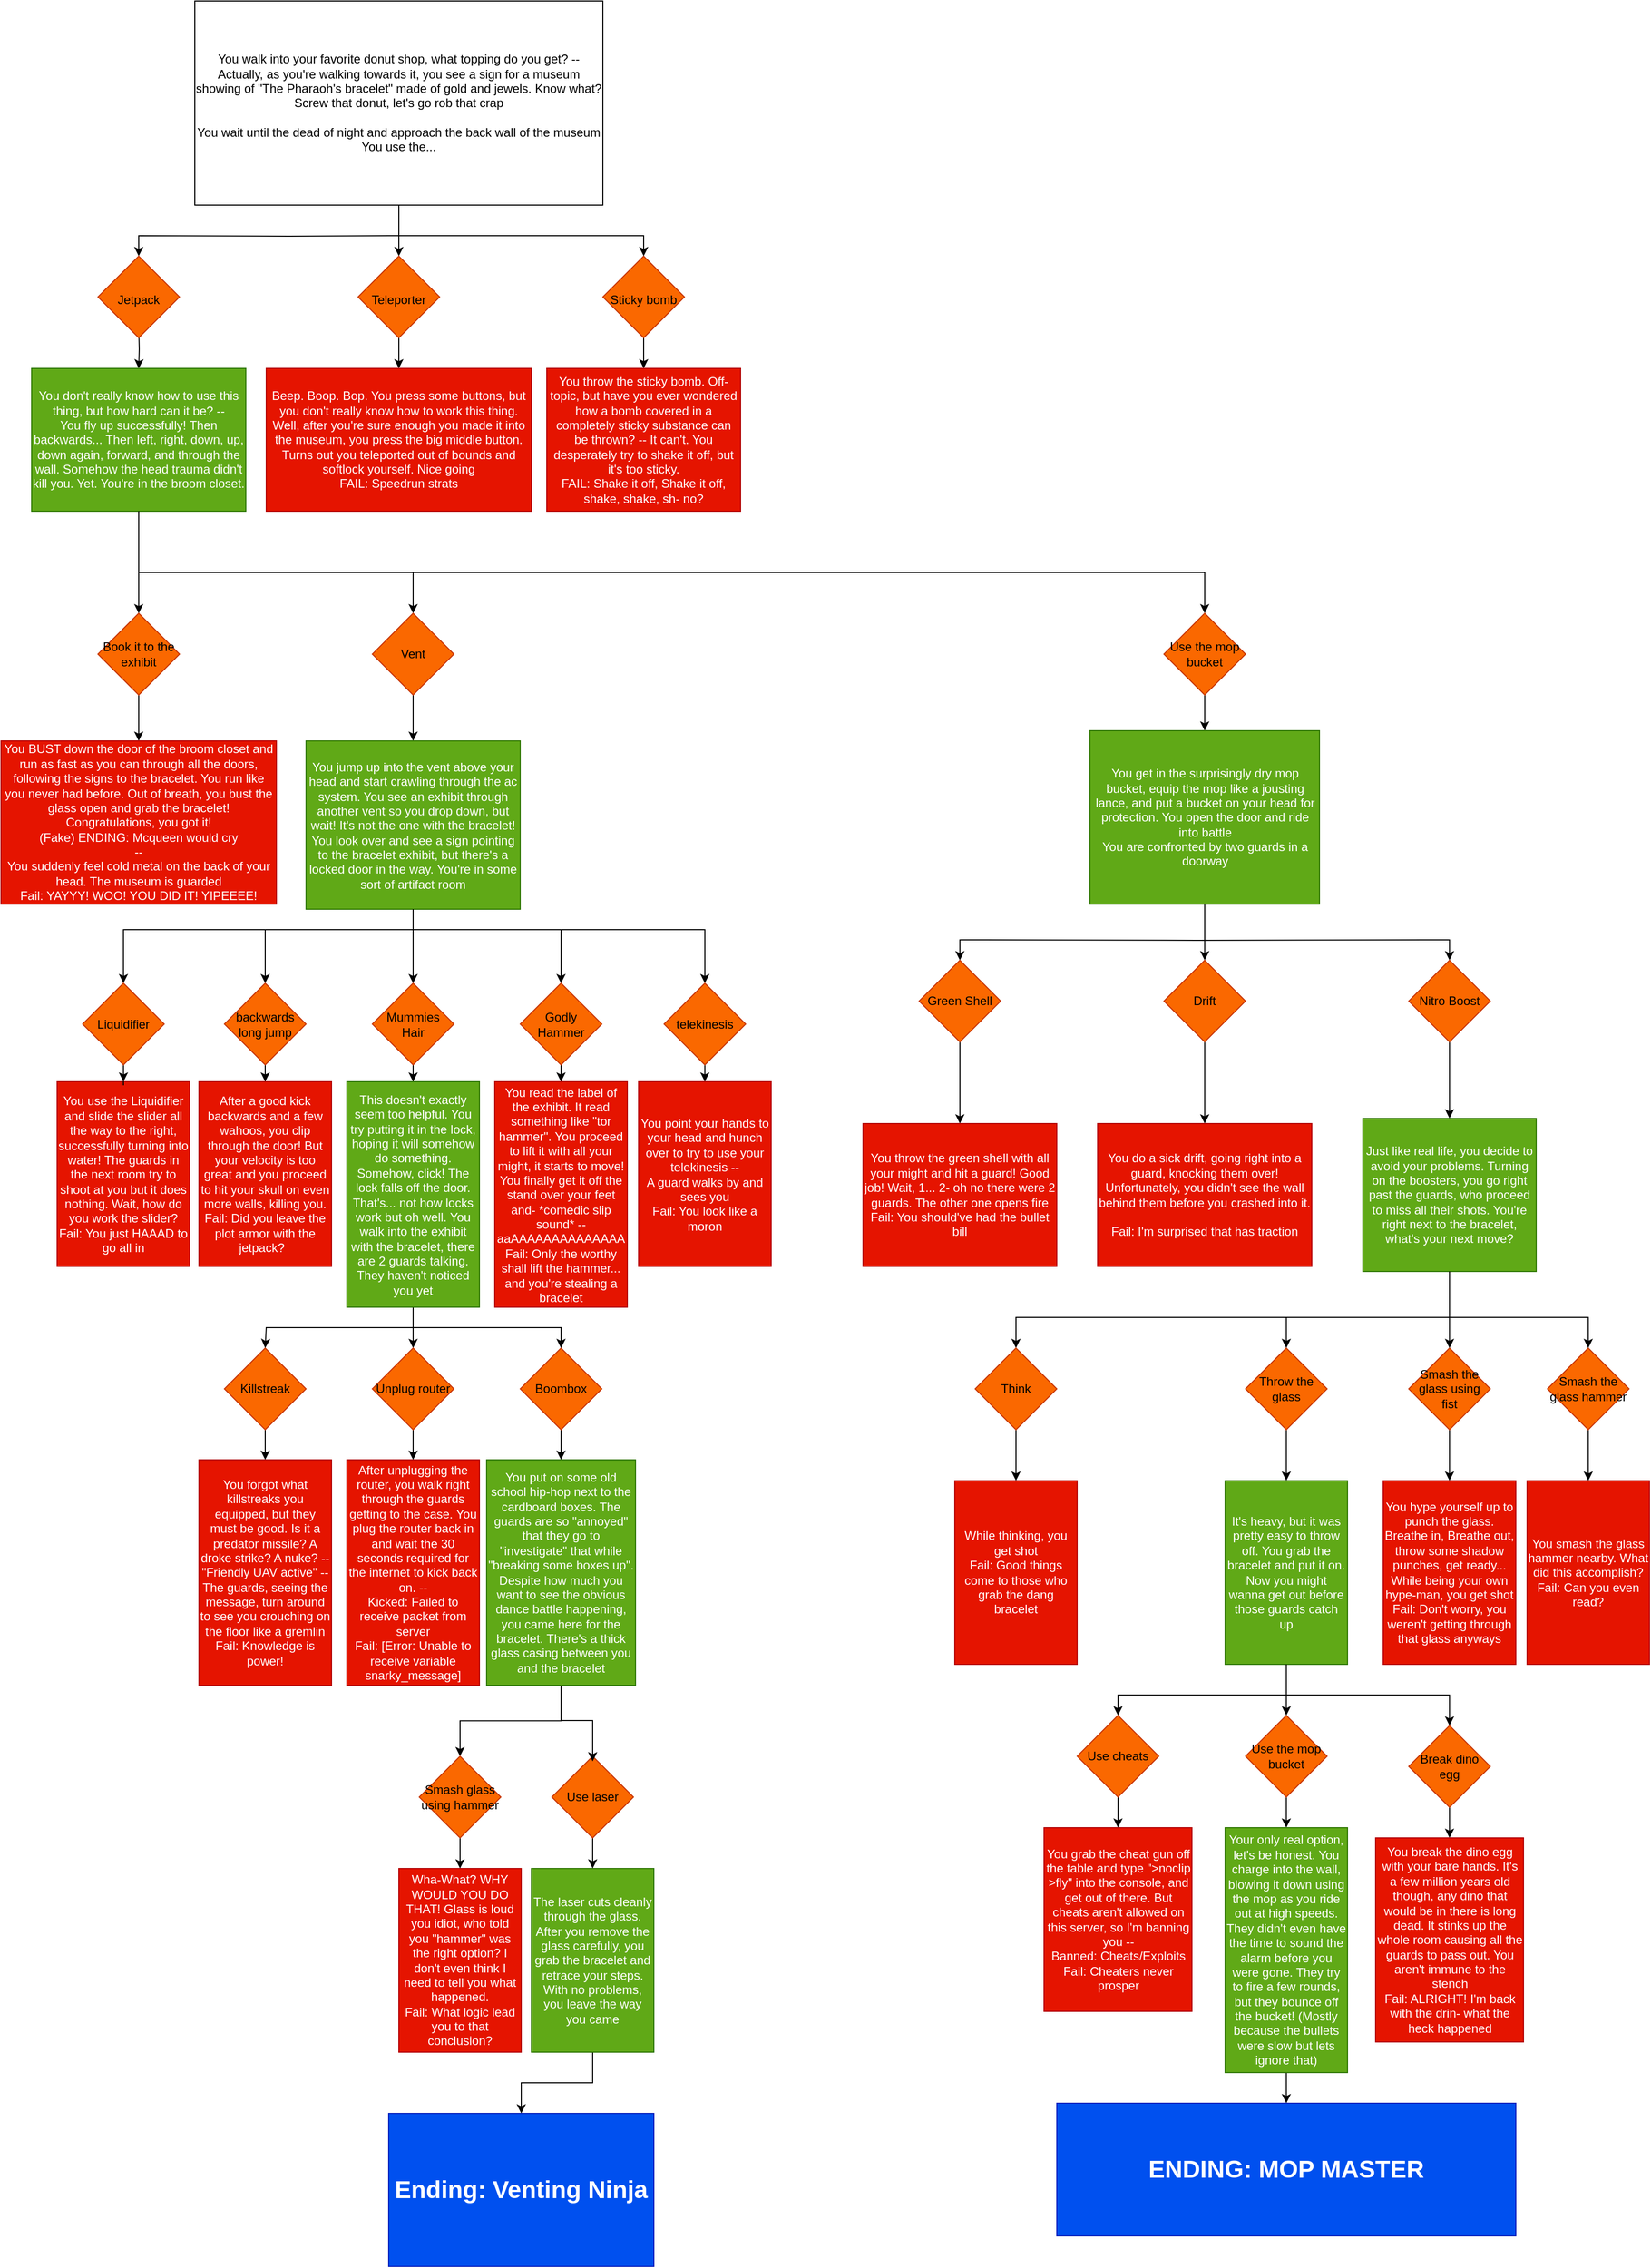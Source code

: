 <mxfile>
    <diagram id="C5RBs43oDa-KdzZeNtuy" name="Page-1">
        <mxGraphModel dx="3245" dy="2063" grid="1" gridSize="10" guides="1" tooltips="1" connect="1" arrows="1" fold="1" page="1" pageScale="1" pageWidth="1600" pageHeight="1200" math="0" shadow="0">
            <root>
                <mxCell id="WIyWlLk6GJQsqaUBKTNV-0"/>
                <mxCell id="WIyWlLk6GJQsqaUBKTNV-1" parent="WIyWlLk6GJQsqaUBKTNV-0"/>
                <mxCell id="0" value="" style="edgeStyle=orthogonalEdgeStyle;rounded=0;orthogonalLoop=1;jettySize=auto;html=1;" edge="1" parent="WIyWlLk6GJQsqaUBKTNV-1" source="1" target="73">
                    <mxGeometry relative="1" as="geometry"/>
                </mxCell>
                <mxCell id="1" value="Throw the glass" style="rhombus;whiteSpace=wrap;html=1;fillColor=#fa6800;strokeColor=#C73500;fontColor=#000000;" vertex="1" parent="WIyWlLk6GJQsqaUBKTNV-1">
                    <mxGeometry x="1230" y="1400" width="80" height="80" as="geometry"/>
                </mxCell>
                <mxCell id="2" value="" style="edgeStyle=orthogonalEdgeStyle;rounded=0;orthogonalLoop=1;jettySize=auto;html=1;" edge="1" parent="WIyWlLk6GJQsqaUBKTNV-1" source="3" target="64">
                    <mxGeometry relative="1" as="geometry"/>
                </mxCell>
                <mxCell id="3" value="Smash the glass using fist" style="rhombus;whiteSpace=wrap;html=1;fillColor=#fa6800;strokeColor=#C73500;fontColor=#000000;" vertex="1" parent="WIyWlLk6GJQsqaUBKTNV-1">
                    <mxGeometry x="1390" y="1400" width="80" height="80" as="geometry"/>
                </mxCell>
                <mxCell id="4" value="" style="edgeStyle=orthogonalEdgeStyle;rounded=0;orthogonalLoop=1;jettySize=auto;html=1;" edge="1" parent="WIyWlLk6GJQsqaUBKTNV-1" target="19">
                    <mxGeometry relative="1" as="geometry">
                        <mxPoint x="400" y="310" as="sourcePoint"/>
                    </mxGeometry>
                </mxCell>
                <mxCell id="5" value="" style="endArrow=classic;html=1;rounded=0;entryX=0.5;entryY=0;entryDx=0;entryDy=0;" edge="1" parent="WIyWlLk6GJQsqaUBKTNV-1" target="46">
                    <mxGeometry width="50" height="50" relative="1" as="geometry">
                        <mxPoint x="550" y="990" as="sourcePoint"/>
                        <mxPoint x="690" y="960" as="targetPoint"/>
                        <Array as="points">
                            <mxPoint x="700" y="990"/>
                        </Array>
                    </mxGeometry>
                </mxCell>
                <mxCell id="6" style="edgeStyle=orthogonalEdgeStyle;rounded=0;orthogonalLoop=1;jettySize=auto;html=1;" edge="1" parent="WIyWlLk6GJQsqaUBKTNV-1" source="8" target="18">
                    <mxGeometry relative="1" as="geometry">
                        <mxPoint x="474" y="340" as="targetPoint"/>
                    </mxGeometry>
                </mxCell>
                <mxCell id="7" value="You use the Liquidifier and slide the slider all the way to the right, successfully turning into water! The guards in the next room try to shoot at you but it does nothing. Wait, how do you work the slider? Fail: You just HAAAD to go all in" style="rounded=0;whiteSpace=wrap;html=1;fillColor=#e51400;strokeColor=#B20000;fontColor=#ffffff;" vertex="1" parent="WIyWlLk6GJQsqaUBKTNV-1">
                    <mxGeometry x="65" y="1139" width="130" height="181" as="geometry"/>
                </mxCell>
                <mxCell id="8" value="You walk into your favorite donut shop, what topping do you get? -- Actually, as you're walking towards it, you see a sign for a museum showing of &quot;The Pharaoh's bracelet&quot; made of gold and jewels. Know what? Screw that donut, let's go rob that crap&lt;br&gt;&lt;div&gt;&lt;br&gt;&lt;/div&gt;&lt;div&gt;You wait until the dead of night and approach the back wall of the museum&lt;br&gt;&lt;/div&gt;&lt;div&gt;You use the...&lt;/div&gt;" style="rounded=0;whiteSpace=wrap;html=1;" vertex="1" parent="WIyWlLk6GJQsqaUBKTNV-1">
                    <mxGeometry x="200" y="80" width="400" height="200" as="geometry"/>
                </mxCell>
                <mxCell id="9" value="" style="edgeStyle=orthogonalEdgeStyle;rounded=0;orthogonalLoop=1;jettySize=auto;html=1;" edge="1" parent="WIyWlLk6GJQsqaUBKTNV-1" target="14">
                    <mxGeometry relative="1" as="geometry">
                        <mxPoint x="145.0" y="400" as="sourcePoint"/>
                    </mxGeometry>
                </mxCell>
                <mxCell id="10" style="edgeStyle=orthogonalEdgeStyle;rounded=0;orthogonalLoop=1;jettySize=auto;html=1;entryX=0.5;entryY=0;entryDx=0;entryDy=0;exitX=0.5;exitY=1;exitDx=0;exitDy=0;" edge="1" parent="WIyWlLk6GJQsqaUBKTNV-1" source="18" target="12">
                    <mxGeometry relative="1" as="geometry">
                        <mxPoint x="474.034" y="400" as="sourcePoint"/>
                    </mxGeometry>
                </mxCell>
                <mxCell id="11" value="" style="edgeStyle=orthogonalEdgeStyle;rounded=0;hachureGap=4;orthogonalLoop=1;jettySize=auto;html=1;fontFamily=Architects Daughter;fontSource=https://fonts.googleapis.com/css?family=Architects+Daughter;fontSize=16;" edge="1" parent="WIyWlLk6GJQsqaUBKTNV-1" source="16" target="15">
                    <mxGeometry relative="1" as="geometry">
                        <mxPoint x="620" y="380" as="sourcePoint"/>
                    </mxGeometry>
                </mxCell>
                <mxCell id="12" value="Beep. Boop. Bop. You press some buttons, but you don't really know how to work this thing. Well, after you're sure enough you made it into the museum, you press the big middle button. Turns out you teleported out of bounds and softlock yourself. Nice going&lt;br&gt;FAIL: Speedrun strats" style="rounded=0;whiteSpace=wrap;html=1;fillColor=#e51400;strokeColor=#B20000;fontColor=#ffffff;" vertex="1" parent="WIyWlLk6GJQsqaUBKTNV-1">
                    <mxGeometry x="270" y="440" width="260" height="140" as="geometry"/>
                </mxCell>
                <mxCell id="13" value="" style="edgeStyle=orthogonalEdgeStyle;rounded=0;orthogonalLoop=1;jettySize=auto;html=1;" edge="1" parent="WIyWlLk6GJQsqaUBKTNV-1" source="14" target="21">
                    <mxGeometry relative="1" as="geometry">
                        <Array as="points">
                            <mxPoint x="145" y="640"/>
                            <mxPoint x="414" y="640"/>
                        </Array>
                    </mxGeometry>
                </mxCell>
                <mxCell id="14" value="You don't really know how to use this thing, but how hard can it be? --&lt;br&gt;You fly up successfully! Then backwards... Then left, right, down, up, down again, forward, and through the wall. Somehow the head trauma didn't kill you. Yet. You're in the broom closet." style="rounded=0;whiteSpace=wrap;html=1;fillColor=#60a917;strokeColor=#2D7600;fontColor=#ffffff;" vertex="1" parent="WIyWlLk6GJQsqaUBKTNV-1">
                    <mxGeometry x="40" y="440" width="210" height="140" as="geometry"/>
                </mxCell>
                <mxCell id="15" value="&lt;div&gt;You throw the sticky bomb. Off-topic, but have you ever wondered how a bomb covered in a completely sticky substance can be thrown? -- It can't. You desperately try to shake it off, but it's too sticky.&lt;/div&gt;FAIL: Shake it off, Shake it off, shake, shake, sh- no?" style="rounded=0;whiteSpace=wrap;html=1;fillColor=#e51400;strokeColor=#B20000;fontColor=#ffffff;" vertex="1" parent="WIyWlLk6GJQsqaUBKTNV-1">
                    <mxGeometry x="545" y="440" width="190" height="140" as="geometry"/>
                </mxCell>
                <mxCell id="16" value="&lt;span style=&quot;font-family: Helvetica; font-size: 12px; font-style: normal; font-variant-ligatures: normal; font-variant-caps: normal; font-weight: 400; letter-spacing: normal; text-align: center; text-indent: 0px; text-transform: none; word-spacing: 0px; -webkit-text-stroke-width: 0px; text-decoration-thickness: initial; text-decoration-style: initial; text-decoration-color: initial; float: none; display: inline !important;&quot;&gt;Sticky bomb&lt;/span&gt;" style="rhombus;whiteSpace=wrap;html=1;hachureGap=4;fontFamily=Architects Daughter;fontSource=https://fonts.googleapis.com/css?family=Architects+Daughter;fontSize=20;labelBackgroundColor=none;fillColor=#fa6800;strokeColor=#C73500;fontColor=#000000;" vertex="1" parent="WIyWlLk6GJQsqaUBKTNV-1">
                    <mxGeometry x="600" y="330" width="80" height="80" as="geometry"/>
                </mxCell>
                <mxCell id="17" value="" style="endArrow=classic;html=1;rounded=0;entryX=0.5;entryY=0;entryDx=0;entryDy=0;" edge="1" parent="WIyWlLk6GJQsqaUBKTNV-1" target="16">
                    <mxGeometry width="50" height="50" relative="1" as="geometry">
                        <mxPoint x="400" y="310" as="sourcePoint"/>
                        <mxPoint x="640" y="305" as="targetPoint"/>
                        <Array as="points">
                            <mxPoint x="640" y="310"/>
                        </Array>
                    </mxGeometry>
                </mxCell>
                <mxCell id="18" value="&lt;span style=&quot;font-family: Helvetica; font-size: 12px; font-style: normal; font-variant-ligatures: normal; font-variant-caps: normal; font-weight: 400; letter-spacing: normal; text-align: center; text-indent: 0px; text-transform: none; word-spacing: 0px; -webkit-text-stroke-width: 0px; text-decoration-thickness: initial; text-decoration-style: initial; text-decoration-color: initial; float: none; display: inline !important;&quot;&gt;Teleporter&lt;/span&gt;" style="rhombus;whiteSpace=wrap;html=1;hachureGap=4;fontFamily=Architects Daughter;fontSource=https://fonts.googleapis.com/css?family=Architects+Daughter;fontSize=20;fillColor=#fa6800;strokeColor=#C73500;fontColor=#000000;" vertex="1" parent="WIyWlLk6GJQsqaUBKTNV-1">
                    <mxGeometry x="360" y="330" width="80" height="80" as="geometry"/>
                </mxCell>
                <mxCell id="19" value="&lt;span style=&quot;font-family: Helvetica; font-size: 12px; font-style: normal; font-variant-ligatures: normal; font-variant-caps: normal; font-weight: 400; letter-spacing: normal; text-align: center; text-indent: 0px; text-transform: none; word-spacing: 0px; -webkit-text-stroke-width: 0px; text-decoration-thickness: initial; text-decoration-style: initial; text-decoration-color: initial; float: none; display: inline !important;&quot;&gt;Jetpack&lt;/span&gt;" style="rhombus;whiteSpace=wrap;html=1;hachureGap=4;fontFamily=Architects Daughter;fontSource=https://fonts.googleapis.com/css?family=Architects+Daughter;fontSize=20;fillColor=#fa6800;strokeColor=#C73500;fontColor=#000000;" vertex="1" parent="WIyWlLk6GJQsqaUBKTNV-1">
                    <mxGeometry x="105" y="330" width="80" height="80" as="geometry"/>
                </mxCell>
                <mxCell id="20" value="" style="edgeStyle=orthogonalEdgeStyle;rounded=0;orthogonalLoop=1;jettySize=auto;html=1;" edge="1" parent="WIyWlLk6GJQsqaUBKTNV-1" source="21" target="33">
                    <mxGeometry relative="1" as="geometry"/>
                </mxCell>
                <mxCell id="21" value="Vent" style="rhombus;whiteSpace=wrap;html=1;rounded=0;fillColor=#fa6800;strokeColor=#C73500;fontColor=#000000;" vertex="1" parent="WIyWlLk6GJQsqaUBKTNV-1">
                    <mxGeometry x="374" y="680" width="80" height="80" as="geometry"/>
                </mxCell>
                <mxCell id="22" value="" style="edgeStyle=orthogonalEdgeStyle;rounded=0;orthogonalLoop=1;jettySize=auto;html=1;" edge="1" parent="WIyWlLk6GJQsqaUBKTNV-1" source="23" target="25">
                    <mxGeometry relative="1" as="geometry"/>
                </mxCell>
                <mxCell id="23" value="Book it to the exhibit" style="rhombus;whiteSpace=wrap;html=1;rounded=0;fillColor=#fa6800;strokeColor=#C73500;fontColor=#000000;" vertex="1" parent="WIyWlLk6GJQsqaUBKTNV-1">
                    <mxGeometry x="105" y="680" width="80" height="80" as="geometry"/>
                </mxCell>
                <mxCell id="24" value="" style="endArrow=classic;html=1;rounded=0;entryX=0.5;entryY=0;entryDx=0;entryDy=0;" edge="1" parent="WIyWlLk6GJQsqaUBKTNV-1" source="14" target="23">
                    <mxGeometry width="50" height="50" relative="1" as="geometry">
                        <mxPoint x="150" y="700" as="sourcePoint"/>
                        <mxPoint x="200" y="650" as="targetPoint"/>
                    </mxGeometry>
                </mxCell>
                <mxCell id="25" value="You BUST down the door of the broom closet and run as fast as you can through all the doors, following the signs to the bracelet. You run like you never had before. Out of breath, you bust the glass open and grab the bracelet! Congratulations, you got it!&lt;br&gt;(Fake) ENDING: Mcqueen would cry&lt;br&gt;--&lt;br&gt;You suddenly feel cold metal on the back of your head. The museum is guarded&lt;br&gt;Fail: YAYYY! WOO! YOU DID IT! YIPEEEE!" style="rounded=0;whiteSpace=wrap;html=1;fillColor=#e51400;strokeColor=#B20000;fontColor=#ffffff;" vertex="1" parent="WIyWlLk6GJQsqaUBKTNV-1">
                    <mxGeometry x="10" y="805" width="270" height="160" as="geometry"/>
                </mxCell>
                <mxCell id="26" value="" style="edgeStyle=orthogonalEdgeStyle;rounded=0;orthogonalLoop=1;jettySize=auto;html=1;entryX=0.5;entryY=0;entryDx=0;entryDy=0;" edge="1" parent="WIyWlLk6GJQsqaUBKTNV-1" target="28">
                    <mxGeometry relative="1" as="geometry">
                        <mxPoint x="145" y="580" as="sourcePoint"/>
                        <mxPoint x="690" y="680" as="targetPoint"/>
                        <Array as="points">
                            <mxPoint x="145" y="640"/>
                            <mxPoint x="1190" y="640"/>
                        </Array>
                    </mxGeometry>
                </mxCell>
                <mxCell id="27" value="" style="edgeStyle=orthogonalEdgeStyle;rounded=0;orthogonalLoop=1;jettySize=auto;html=1;" edge="1" parent="WIyWlLk6GJQsqaUBKTNV-1" source="28" target="32">
                    <mxGeometry relative="1" as="geometry"/>
                </mxCell>
                <mxCell id="28" value="Use the mop bucket" style="rhombus;whiteSpace=wrap;html=1;rounded=0;fillColor=#fa6800;strokeColor=#C73500;fontColor=#000000;" vertex="1" parent="WIyWlLk6GJQsqaUBKTNV-1">
                    <mxGeometry x="1150" y="680" width="80" height="80" as="geometry"/>
                </mxCell>
                <mxCell id="29" value="" style="edgeStyle=orthogonalEdgeStyle;rounded=0;orthogonalLoop=1;jettySize=auto;html=1;" edge="1" parent="WIyWlLk6GJQsqaUBKTNV-1" target="39">
                    <mxGeometry relative="1" as="geometry">
                        <mxPoint x="973" y="1000" as="sourcePoint"/>
                    </mxGeometry>
                </mxCell>
                <mxCell id="30" value="" style="edgeStyle=orthogonalEdgeStyle;rounded=0;orthogonalLoop=1;jettySize=auto;html=1;" edge="1" parent="WIyWlLk6GJQsqaUBKTNV-1" target="37">
                    <mxGeometry relative="1" as="geometry">
                        <mxPoint x="973" y="1000" as="sourcePoint"/>
                        <Array as="points">
                            <mxPoint x="950" y="1000"/>
                        </Array>
                    </mxGeometry>
                </mxCell>
                <mxCell id="31" value="" style="edgeStyle=orthogonalEdgeStyle;rounded=0;orthogonalLoop=1;jettySize=auto;html=1;" edge="1" parent="WIyWlLk6GJQsqaUBKTNV-1" source="32" target="35">
                    <mxGeometry relative="1" as="geometry"/>
                </mxCell>
                <mxCell id="32" value="You get in the surprisingly dry mop bucket, equip the mop like a jousting lance, and put a bucket on your head for protection. You open the door and ride into battle&lt;br&gt;You are confronted by two guards in a doorway" style="whiteSpace=wrap;html=1;rounded=0;fillColor=#60a917;strokeColor=#2D7600;fontColor=#ffffff;" vertex="1" parent="WIyWlLk6GJQsqaUBKTNV-1">
                    <mxGeometry x="1077.5" y="795" width="225" height="170" as="geometry"/>
                </mxCell>
                <mxCell id="33" value="You jump up into the vent above your head and start crawling through the ac system. You see an exhibit through another vent so you drop down, but wait! It's not the one with the bracelet! You look over and see a sign pointing to the bracelet exhibit, but there's a locked door in the way. You're in some sort of artifact room" style="rounded=0;whiteSpace=wrap;html=1;fillColor=#60a917;strokeColor=#2D7600;fontColor=#ffffff;" vertex="1" parent="WIyWlLk6GJQsqaUBKTNV-1">
                    <mxGeometry x="309" y="805" width="210" height="165" as="geometry"/>
                </mxCell>
                <mxCell id="34" value="" style="edgeStyle=orthogonalEdgeStyle;rounded=0;orthogonalLoop=1;jettySize=auto;html=1;" edge="1" parent="WIyWlLk6GJQsqaUBKTNV-1" source="35" target="47">
                    <mxGeometry relative="1" as="geometry"/>
                </mxCell>
                <mxCell id="35" value="Drift" style="rhombus;whiteSpace=wrap;html=1;fillColor=#fa6800;strokeColor=#C73500;fontColor=#000000;" vertex="1" parent="WIyWlLk6GJQsqaUBKTNV-1">
                    <mxGeometry x="1150" y="1020" width="80" height="80" as="geometry"/>
                </mxCell>
                <mxCell id="36" value="" style="edgeStyle=orthogonalEdgeStyle;rounded=0;orthogonalLoop=1;jettySize=auto;html=1;" edge="1" parent="WIyWlLk6GJQsqaUBKTNV-1" source="37" target="48">
                    <mxGeometry relative="1" as="geometry"/>
                </mxCell>
                <mxCell id="37" value="Green Shell" style="rhombus;whiteSpace=wrap;html=1;fillColor=#fa6800;strokeColor=#C73500;fontColor=#000000;" vertex="1" parent="WIyWlLk6GJQsqaUBKTNV-1">
                    <mxGeometry x="910" y="1020" width="80" height="80" as="geometry"/>
                </mxCell>
                <mxCell id="38" value="" style="edgeStyle=orthogonalEdgeStyle;rounded=0;orthogonalLoop=1;jettySize=auto;html=1;" edge="1" parent="WIyWlLk6GJQsqaUBKTNV-1" source="39" target="52">
                    <mxGeometry relative="1" as="geometry"/>
                </mxCell>
                <mxCell id="39" value="Nitro Boost" style="rhombus;whiteSpace=wrap;html=1;fillColor=#fa6800;strokeColor=#C73500;fontColor=#000000;" vertex="1" parent="WIyWlLk6GJQsqaUBKTNV-1">
                    <mxGeometry x="1390" y="1020" width="80" height="80" as="geometry"/>
                </mxCell>
                <mxCell id="40" value="" style="edgeStyle=orthogonalEdgeStyle;rounded=0;orthogonalLoop=1;jettySize=auto;html=1;exitX=0.5;exitY=1;exitDx=0;exitDy=0;" edge="1" parent="WIyWlLk6GJQsqaUBKTNV-1" source="33" target="44">
                    <mxGeometry relative="1" as="geometry">
                        <mxPoint x="414.5" y="997.5" as="sourcePoint"/>
                        <Array as="points">
                            <mxPoint x="414" y="990"/>
                            <mxPoint x="130" y="990"/>
                        </Array>
                    </mxGeometry>
                </mxCell>
                <mxCell id="41" value="" style="edgeStyle=orthogonalEdgeStyle;rounded=0;orthogonalLoop=1;jettySize=auto;html=1;" edge="1" parent="WIyWlLk6GJQsqaUBKTNV-1" source="42" target="66">
                    <mxGeometry relative="1" as="geometry"/>
                </mxCell>
                <mxCell id="42" value="backwards long jump" style="rhombus;whiteSpace=wrap;html=1;fillColor=#fa6800;strokeColor=#C73500;fontColor=#000000;" vertex="1" parent="WIyWlLk6GJQsqaUBKTNV-1">
                    <mxGeometry x="229" y="1042.5" width="80" height="80" as="geometry"/>
                </mxCell>
                <mxCell id="43" value="" style="edgeStyle=orthogonalEdgeStyle;rounded=0;orthogonalLoop=1;jettySize=auto;html=1;" edge="1" parent="WIyWlLk6GJQsqaUBKTNV-1" source="44" target="7">
                    <mxGeometry relative="1" as="geometry"/>
                </mxCell>
                <mxCell id="44" value="Liquidifier" style="rhombus;whiteSpace=wrap;html=1;fillColor=#fa6800;strokeColor=#C73500;fontColor=#000000;" vertex="1" parent="WIyWlLk6GJQsqaUBKTNV-1">
                    <mxGeometry x="90" y="1042.5" width="80" height="80" as="geometry"/>
                </mxCell>
                <mxCell id="45" value="" style="edgeStyle=orthogonalEdgeStyle;rounded=0;orthogonalLoop=1;jettySize=auto;html=1;" edge="1" parent="WIyWlLk6GJQsqaUBKTNV-1" source="46" target="67">
                    <mxGeometry relative="1" as="geometry"/>
                </mxCell>
                <mxCell id="46" value="telekinesis " style="rhombus;whiteSpace=wrap;html=1;fillColor=#fa6800;strokeColor=#C73500;fontColor=#000000;" vertex="1" parent="WIyWlLk6GJQsqaUBKTNV-1">
                    <mxGeometry x="660" y="1042.5" width="80" height="80" as="geometry"/>
                </mxCell>
                <mxCell id="47" value="&lt;div&gt;You do a sick drift, going right into a guard, knocking them over! Unfortunately, you didn't see the wall behind them before you crashed into it.&lt;/div&gt;&lt;div&gt;&lt;br&gt;&lt;/div&gt;Fail:&amp;nbsp;I'm surprised that has traction" style="whiteSpace=wrap;html=1;fillColor=#e51400;strokeColor=#B20000;fontColor=#ffffff;" vertex="1" parent="WIyWlLk6GJQsqaUBKTNV-1">
                    <mxGeometry x="1085" y="1180" width="210" height="140" as="geometry"/>
                </mxCell>
                <mxCell id="48" value="You throw the green shell with all your might and hit a guard! Good job! Wait, 1... 2- oh no there were 2 guards. The other one opens fire&lt;br&gt;&lt;div&gt;Fail: You should've had the bullet bill&lt;br&gt;&lt;/div&gt;" style="rounded=0;whiteSpace=wrap;html=1;fillColor=#e51400;strokeColor=#B20000;fontColor=#ffffff;" vertex="1" parent="WIyWlLk6GJQsqaUBKTNV-1">
                    <mxGeometry x="855" y="1180" width="190" height="140" as="geometry"/>
                </mxCell>
                <mxCell id="49" value="" style="edgeStyle=orthogonalEdgeStyle;rounded=0;orthogonalLoop=1;jettySize=auto;html=1;" edge="1" parent="WIyWlLk6GJQsqaUBKTNV-1" source="50" target="70">
                    <mxGeometry relative="1" as="geometry"/>
                </mxCell>
                <mxCell id="50" value="Godly Hammer" style="rhombus;whiteSpace=wrap;html=1;fillColor=#fa6800;strokeColor=#C73500;fontColor=#000000;" vertex="1" parent="WIyWlLk6GJQsqaUBKTNV-1">
                    <mxGeometry x="519" y="1042.5" width="80" height="80" as="geometry"/>
                </mxCell>
                <mxCell id="51" value="" style="edgeStyle=orthogonalEdgeStyle;rounded=0;orthogonalLoop=1;jettySize=auto;html=1;" edge="1" parent="WIyWlLk6GJQsqaUBKTNV-1" source="52" target="58">
                    <mxGeometry relative="1" as="geometry">
                        <Array as="points">
                            <mxPoint x="1430" y="1370"/>
                            <mxPoint x="1005" y="1370"/>
                        </Array>
                    </mxGeometry>
                </mxCell>
                <mxCell id="52" value="Just like real life, you decide to avoid your problems. Turning on the boosters, you go right past the guards, who proceed to miss all their shots. You're right next to the bracelet, what's your next move?" style="whiteSpace=wrap;html=1;fillColor=#60a917;strokeColor=#2D7600;fontColor=#ffffff;" vertex="1" parent="WIyWlLk6GJQsqaUBKTNV-1">
                    <mxGeometry x="1345" y="1175" width="170" height="150" as="geometry"/>
                </mxCell>
                <mxCell id="53" value="" style="edgeStyle=orthogonalEdgeStyle;rounded=0;orthogonalLoop=1;jettySize=auto;html=1;" edge="1" parent="WIyWlLk6GJQsqaUBKTNV-1" source="54" target="69">
                    <mxGeometry relative="1" as="geometry"/>
                </mxCell>
                <mxCell id="54" value="Mummies&lt;br&gt;Hair" style="rhombus;whiteSpace=wrap;html=1;fillColor=#fa6800;strokeColor=#C73500;fontColor=#000000;" vertex="1" parent="WIyWlLk6GJQsqaUBKTNV-1">
                    <mxGeometry x="374" y="1042.5" width="80" height="80" as="geometry"/>
                </mxCell>
                <mxCell id="55" value="" style="endArrow=classic;html=1;rounded=0;exitX=0.5;exitY=1;exitDx=0;exitDy=0;entryX=0.5;entryY=0;entryDx=0;entryDy=0;" edge="1" parent="WIyWlLk6GJQsqaUBKTNV-1" source="33" target="42">
                    <mxGeometry width="50" height="50" relative="1" as="geometry">
                        <mxPoint x="450" y="1040" as="sourcePoint"/>
                        <mxPoint x="500" y="990" as="targetPoint"/>
                        <Array as="points">
                            <mxPoint x="414" y="990"/>
                            <mxPoint x="269" y="990"/>
                        </Array>
                    </mxGeometry>
                </mxCell>
                <mxCell id="56" value="" style="endArrow=classic;html=1;rounded=0;exitX=0.5;exitY=1;exitDx=0;exitDy=0;entryX=0.5;entryY=0;entryDx=0;entryDy=0;" edge="1" parent="WIyWlLk6GJQsqaUBKTNV-1" target="50">
                    <mxGeometry width="50" height="50" relative="1" as="geometry">
                        <mxPoint x="414" y="970" as="sourcePoint"/>
                        <mxPoint x="559" y="1030" as="targetPoint"/>
                        <Array as="points">
                            <mxPoint x="414" y="990"/>
                            <mxPoint x="559" y="990"/>
                            <mxPoint x="559" y="1010"/>
                        </Array>
                    </mxGeometry>
                </mxCell>
                <mxCell id="57" value="" style="edgeStyle=orthogonalEdgeStyle;rounded=0;orthogonalLoop=1;jettySize=auto;html=1;" edge="1" parent="WIyWlLk6GJQsqaUBKTNV-1" source="58" target="71">
                    <mxGeometry relative="1" as="geometry"/>
                </mxCell>
                <mxCell id="58" value="Think" style="rhombus;whiteSpace=wrap;html=1;fillColor=#fa6800;strokeColor=#C73500;fontColor=#000000;" vertex="1" parent="WIyWlLk6GJQsqaUBKTNV-1">
                    <mxGeometry x="965" y="1400" width="80" height="80" as="geometry"/>
                </mxCell>
                <mxCell id="59" value="" style="endArrow=classic;html=1;rounded=0;entryX=0.5;entryY=0;entryDx=0;entryDy=0;" edge="1" parent="WIyWlLk6GJQsqaUBKTNV-1" target="54">
                    <mxGeometry width="50" height="50" relative="1" as="geometry">
                        <mxPoint x="414" y="990" as="sourcePoint"/>
                        <mxPoint x="380" y="1010" as="targetPoint"/>
                    </mxGeometry>
                </mxCell>
                <mxCell id="60" value="" style="endArrow=classic;html=1;rounded=0;entryX=0.5;entryY=0;entryDx=0;entryDy=0;" edge="1" parent="WIyWlLk6GJQsqaUBKTNV-1" target="3">
                    <mxGeometry width="50" height="50" relative="1" as="geometry">
                        <mxPoint x="1430" y="1325" as="sourcePoint"/>
                        <mxPoint x="1430" y="1390" as="targetPoint"/>
                    </mxGeometry>
                </mxCell>
                <mxCell id="61" value="" style="endArrow=classic;html=1;rounded=0;" edge="1" parent="WIyWlLk6GJQsqaUBKTNV-1" target="1">
                    <mxGeometry width="50" height="50" relative="1" as="geometry">
                        <mxPoint x="1270" y="1370" as="sourcePoint"/>
                        <mxPoint x="1161" y="1490" as="targetPoint"/>
                    </mxGeometry>
                </mxCell>
                <mxCell id="62" value="" style="edgeStyle=orthogonalEdgeStyle;rounded=0;orthogonalLoop=1;jettySize=auto;html=1;" edge="1" parent="WIyWlLk6GJQsqaUBKTNV-1" source="63" target="65">
                    <mxGeometry relative="1" as="geometry"/>
                </mxCell>
                <mxCell id="63" value="Smash the glass hammer" style="rhombus;whiteSpace=wrap;html=1;fillColor=#fa6800;strokeColor=#C73500;fontColor=#000000;" vertex="1" parent="WIyWlLk6GJQsqaUBKTNV-1">
                    <mxGeometry x="1526" y="1400" width="80" height="80" as="geometry"/>
                </mxCell>
                <mxCell id="64" value="&lt;div&gt;You hype yourself up to punch the glass. Breathe in, Breathe out, throw some shadow punches, get ready...&lt;br&gt;&lt;/div&gt;&lt;div&gt;While being your own hype-man, you get shot&lt;/div&gt;&lt;div&gt;Fail: Don't worry, you weren't getting through that glass anyways&lt;br&gt;&lt;/div&gt;" style="whiteSpace=wrap;html=1;fillColor=#e51400;strokeColor=#B20000;fontColor=#ffffff;" vertex="1" parent="WIyWlLk6GJQsqaUBKTNV-1">
                    <mxGeometry x="1365" y="1530" width="130" height="180" as="geometry"/>
                </mxCell>
                <mxCell id="65" value="&lt;div&gt;You smash the glass hammer nearby. What did this accomplish?&lt;/div&gt;&lt;div&gt;Fail: Can you even read?&lt;br&gt;&lt;/div&gt;" style="whiteSpace=wrap;html=1;fillColor=#e51400;strokeColor=#B20000;fontColor=#ffffff;" vertex="1" parent="WIyWlLk6GJQsqaUBKTNV-1">
                    <mxGeometry x="1506" y="1530" width="120" height="180" as="geometry"/>
                </mxCell>
                <mxCell id="66" value="After a good kick backwards and a few wahoos, you clip through the door! But your velocity is too great and you proceed to hit your skull on even more walls, killing you.&lt;br&gt;Fail: Did you leave the plot armor with the jetpack?&amp;nbsp;&amp;nbsp;" style="rounded=0;whiteSpace=wrap;html=1;fillColor=#e51400;strokeColor=#B20000;fontColor=#ffffff;" vertex="1" parent="WIyWlLk6GJQsqaUBKTNV-1">
                    <mxGeometry x="204" y="1139" width="130" height="181" as="geometry"/>
                </mxCell>
                <mxCell id="67" value="You point your hands to your head and hunch over to try to use your telekinesis --&lt;br&gt;A guard walks by and sees you&lt;br&gt;Fail: You look like a moron" style="rounded=0;whiteSpace=wrap;html=1;fillColor=#e51400;strokeColor=#B20000;fontColor=#ffffff;" vertex="1" parent="WIyWlLk6GJQsqaUBKTNV-1">
                    <mxGeometry x="635" y="1139" width="130" height="181" as="geometry"/>
                </mxCell>
                <mxCell id="68" value="" style="edgeStyle=orthogonalEdgeStyle;rounded=0;orthogonalLoop=1;jettySize=auto;html=1;" edge="1" parent="WIyWlLk6GJQsqaUBKTNV-1" source="69" target="89">
                    <mxGeometry relative="1" as="geometry"/>
                </mxCell>
                <mxCell id="69" value="This doesn't exactly seem too helpful. You try putting it in the lock, hoping it will somehow do something. Somehow, click! The lock falls off the door. That's... not how locks work but oh well. You walk into the exhibit with the bracelet, there are 2 guards talking. They haven't noticed you yet" style="rounded=0;whiteSpace=wrap;html=1;fillColor=#60a917;strokeColor=#2D7600;fontColor=#ffffff;" vertex="1" parent="WIyWlLk6GJQsqaUBKTNV-1">
                    <mxGeometry x="349" y="1139" width="130" height="221" as="geometry"/>
                </mxCell>
                <mxCell id="70" value="You read the label of the exhibit. It read something like &quot;tor hammer&quot;. You proceed to lift it with all your might, it starts to move! You finally get it off the stand over your feet and- *comedic slip sound* -- aaAAAAAAAAAAAAAA&lt;br&gt;Fail: Only the worthy shall lift the hammer... and you're stealing a bracelet" style="rounded=0;whiteSpace=wrap;html=1;fillColor=#e51400;strokeColor=#B20000;fontColor=#ffffff;" vertex="1" parent="WIyWlLk6GJQsqaUBKTNV-1">
                    <mxGeometry x="494" y="1139" width="130" height="221" as="geometry"/>
                </mxCell>
                <mxCell id="71" value="&lt;div&gt;While thinking, you get shot&lt;/div&gt;&lt;div&gt;Fail: Good things come to those who grab the dang bracelet&lt;br&gt;&lt;/div&gt;" style="whiteSpace=wrap;html=1;fillColor=#e51400;strokeColor=#B20000;fontColor=#ffffff;" vertex="1" parent="WIyWlLk6GJQsqaUBKTNV-1">
                    <mxGeometry x="945" y="1530" width="120" height="180" as="geometry"/>
                </mxCell>
                <mxCell id="72" value="" style="edgeStyle=orthogonalEdgeStyle;rounded=0;orthogonalLoop=1;jettySize=auto;html=1;exitX=0.5;exitY=1;exitDx=0;exitDy=0;" edge="1" parent="WIyWlLk6GJQsqaUBKTNV-1" source="73" target="75">
                    <mxGeometry relative="1" as="geometry">
                        <Array as="points">
                            <mxPoint x="1270" y="1710"/>
                            <mxPoint x="1270" y="1740"/>
                            <mxPoint x="1105" y="1740"/>
                        </Array>
                    </mxGeometry>
                </mxCell>
                <mxCell id="73" value="It's heavy, but it was pretty easy to throw off. You grab the bracelet and put it on. Now you might wanna get out before those guards catch up" style="whiteSpace=wrap;html=1;fillColor=#60a917;strokeColor=#2D7600;fontColor=#ffffff;" vertex="1" parent="WIyWlLk6GJQsqaUBKTNV-1">
                    <mxGeometry x="1210" y="1530" width="120" height="180" as="geometry"/>
                </mxCell>
                <mxCell id="74" value="" style="edgeStyle=orthogonalEdgeStyle;rounded=0;orthogonalLoop=1;jettySize=auto;html=1;" edge="1" parent="WIyWlLk6GJQsqaUBKTNV-1" source="75" target="82">
                    <mxGeometry relative="1" as="geometry"/>
                </mxCell>
                <mxCell id="75" value="Use cheats" style="rhombus;whiteSpace=wrap;html=1;fillColor=#fa6800;strokeColor=#C73500;fontColor=#000000;" vertex="1" parent="WIyWlLk6GJQsqaUBKTNV-1">
                    <mxGeometry x="1065" y="1760" width="80" height="80" as="geometry"/>
                </mxCell>
                <mxCell id="76" value="" style="edgeStyle=orthogonalEdgeStyle;rounded=0;orthogonalLoop=1;jettySize=auto;html=1;" edge="1" parent="WIyWlLk6GJQsqaUBKTNV-1" source="77" target="83">
                    <mxGeometry relative="1" as="geometry"/>
                </mxCell>
                <mxCell id="77" value="Break dino egg" style="rhombus;whiteSpace=wrap;html=1;fillColor=#fa6800;strokeColor=#C73500;fontColor=#000000;" vertex="1" parent="WIyWlLk6GJQsqaUBKTNV-1">
                    <mxGeometry x="1390" y="1770" width="80" height="80" as="geometry"/>
                </mxCell>
                <mxCell id="78" value="" style="edgeStyle=orthogonalEdgeStyle;rounded=0;orthogonalLoop=1;jettySize=auto;html=1;" edge="1" parent="WIyWlLk6GJQsqaUBKTNV-1" source="79" target="85">
                    <mxGeometry relative="1" as="geometry"/>
                </mxCell>
                <mxCell id="79" value="Use the mop bucket" style="rhombus;whiteSpace=wrap;html=1;fillColor=#fa6800;strokeColor=#C73500;fontColor=#000000;" vertex="1" parent="WIyWlLk6GJQsqaUBKTNV-1">
                    <mxGeometry x="1230" y="1760" width="80" height="80" as="geometry"/>
                </mxCell>
                <mxCell id="80" value="" style="endArrow=classic;html=1;rounded=0;" edge="1" parent="WIyWlLk6GJQsqaUBKTNV-1" target="77">
                    <mxGeometry width="50" height="50" relative="1" as="geometry">
                        <mxPoint x="1270" y="1740" as="sourcePoint"/>
                        <mxPoint x="1480" y="1670" as="targetPoint"/>
                        <Array as="points">
                            <mxPoint x="1430" y="1740"/>
                        </Array>
                    </mxGeometry>
                </mxCell>
                <mxCell id="81" value="" style="endArrow=classic;html=1;rounded=0;exitX=0.5;exitY=1;exitDx=0;exitDy=0;" edge="1" parent="WIyWlLk6GJQsqaUBKTNV-1" source="73" target="79">
                    <mxGeometry width="50" height="50" relative="1" as="geometry">
                        <mxPoint x="1271" y="1740" as="sourcePoint"/>
                        <mxPoint x="1321" y="1690" as="targetPoint"/>
                    </mxGeometry>
                </mxCell>
                <mxCell id="82" value="You grab the cheat gun off the table and type &quot;&amp;gt;noclip &amp;gt;fly&quot; into the console, and get out of there. But cheats aren't allowed on this server, so I'm banning you --&lt;br&gt;Banned: Cheats/Exploits&lt;br&gt;Fail: Cheaters never prosper" style="whiteSpace=wrap;html=1;fillColor=#e51400;strokeColor=#B20000;fontColor=#ffffff;" vertex="1" parent="WIyWlLk6GJQsqaUBKTNV-1">
                    <mxGeometry x="1032.5" y="1870" width="145" height="180" as="geometry"/>
                </mxCell>
                <mxCell id="83" value="You break the dino egg with your bare hands. It's a few million years old though, any dino that would be in there is long dead. It stinks up the whole room causing all the guards to pass out. You aren't immune to the stench&lt;br&gt;Fail: ALRIGHT! I'm back with the drin- what the heck happened" style="whiteSpace=wrap;html=1;fillColor=#e51400;strokeColor=#B20000;fontColor=#ffffff;" vertex="1" parent="WIyWlLk6GJQsqaUBKTNV-1">
                    <mxGeometry x="1357.5" y="1880" width="145" height="200" as="geometry"/>
                </mxCell>
                <mxCell id="84" value="" style="edgeStyle=orthogonalEdgeStyle;rounded=0;orthogonalLoop=1;jettySize=auto;html=1;" edge="1" parent="WIyWlLk6GJQsqaUBKTNV-1" source="85" target="86">
                    <mxGeometry relative="1" as="geometry"/>
                </mxCell>
                <mxCell id="85" value="Your only real option, let's be honest. You charge into the wall, blowing it down using the mop as you ride out at high speeds. They didn't even have the time to sound the alarm before you were gone. They try to fire a few rounds, but they bounce off the bucket! (Mostly because the bullets were slow but lets ignore that)" style="whiteSpace=wrap;html=1;fillColor=#60a917;strokeColor=#2D7600;fontColor=#ffffff;" vertex="1" parent="WIyWlLk6GJQsqaUBKTNV-1">
                    <mxGeometry x="1210" y="1870" width="120" height="240" as="geometry"/>
                </mxCell>
                <mxCell id="86" value="&lt;h1&gt;ENDING: MOP MASTER&lt;/h1&gt;" style="whiteSpace=wrap;html=1;fillColor=#0050ef;strokeColor=#001DBC;fontColor=#ffffff;" vertex="1" parent="WIyWlLk6GJQsqaUBKTNV-1">
                    <mxGeometry x="1045" y="2140" width="450" height="130" as="geometry"/>
                </mxCell>
                <mxCell id="87" value="" style="endArrow=classic;html=1;rounded=0;entryX=0.5;entryY=0;entryDx=0;entryDy=0;" edge="1" parent="WIyWlLk6GJQsqaUBKTNV-1" target="63">
                    <mxGeometry width="50" height="50" relative="1" as="geometry">
                        <mxPoint x="1430" y="1370" as="sourcePoint"/>
                        <mxPoint x="1450" y="1490" as="targetPoint"/>
                        <Array as="points">
                            <mxPoint x="1566" y="1370"/>
                        </Array>
                    </mxGeometry>
                </mxCell>
                <mxCell id="88" value="" style="edgeStyle=orthogonalEdgeStyle;rounded=0;orthogonalLoop=1;jettySize=auto;html=1;" edge="1" parent="WIyWlLk6GJQsqaUBKTNV-1" source="89" target="97">
                    <mxGeometry relative="1" as="geometry"/>
                </mxCell>
                <mxCell id="89" value="Unplug router" style="rhombus;whiteSpace=wrap;html=1;fillColor=#fa6800;strokeColor=#C73500;rounded=0;fontColor=#000000;" vertex="1" parent="WIyWlLk6GJQsqaUBKTNV-1">
                    <mxGeometry x="374" y="1400" width="80" height="80" as="geometry"/>
                </mxCell>
                <mxCell id="90" value="" style="edgeStyle=orthogonalEdgeStyle;rounded=0;orthogonalLoop=1;jettySize=auto;html=1;" edge="1" parent="WIyWlLk6GJQsqaUBKTNV-1" source="91" target="96">
                    <mxGeometry relative="1" as="geometry"/>
                </mxCell>
                <mxCell id="91" value="Boombox" style="rhombus;whiteSpace=wrap;html=1;fillColor=#fa6800;strokeColor=#C73500;rounded=0;fontColor=#000000;" vertex="1" parent="WIyWlLk6GJQsqaUBKTNV-1">
                    <mxGeometry x="519" y="1400" width="80" height="80" as="geometry"/>
                </mxCell>
                <mxCell id="92" value="" style="edgeStyle=orthogonalEdgeStyle;rounded=0;orthogonalLoop=1;jettySize=auto;html=1;" edge="1" parent="WIyWlLk6GJQsqaUBKTNV-1" source="93" target="98">
                    <mxGeometry relative="1" as="geometry"/>
                </mxCell>
                <mxCell id="93" value="Killstreak" style="rhombus;whiteSpace=wrap;html=1;fillColor=#fa6800;strokeColor=#C73500;rounded=0;fontColor=#000000;" vertex="1" parent="WIyWlLk6GJQsqaUBKTNV-1">
                    <mxGeometry x="229" y="1400" width="80" height="80" as="geometry"/>
                </mxCell>
                <mxCell id="94" value="" style="endArrow=classic;startArrow=classic;html=1;rounded=0;entryX=0.5;entryY=0;entryDx=0;entryDy=0;exitX=0.5;exitY=0;exitDx=0;exitDy=0;" edge="1" parent="WIyWlLk6GJQsqaUBKTNV-1" source="93" target="91">
                    <mxGeometry width="50" height="50" relative="1" as="geometry">
                        <mxPoint x="390" y="1400" as="sourcePoint"/>
                        <mxPoint x="570" y="1390" as="targetPoint"/>
                        <Array as="points">
                            <mxPoint x="270" y="1380"/>
                            <mxPoint x="559" y="1380"/>
                        </Array>
                    </mxGeometry>
                </mxCell>
                <mxCell id="95" value="" style="edgeStyle=orthogonalEdgeStyle;rounded=0;orthogonalLoop=1;jettySize=auto;html=1;" edge="1" parent="WIyWlLk6GJQsqaUBKTNV-1" source="96" target="100">
                    <mxGeometry relative="1" as="geometry"/>
                </mxCell>
                <mxCell id="96" value="You put on some old school hip-hop next to the cardboard boxes. The guards are so &quot;annoyed&quot; that they go to &quot;investigate&quot; that while &quot;breaking some boxes up&quot;. Despite how much you want to see the obvious dance battle happening, you came here for the bracelet. There's a thick glass casing between you and the bracelet" style="rounded=0;whiteSpace=wrap;html=1;fillColor=#60a917;strokeColor=#2D7600;fontColor=#ffffff;" vertex="1" parent="WIyWlLk6GJQsqaUBKTNV-1">
                    <mxGeometry x="486" y="1509.5" width="146" height="221" as="geometry"/>
                </mxCell>
                <mxCell id="97" value="After unplugging the router, you walk right through the guards getting to the case. You plug the router back in and wait the 30 seconds required for the internet to kick back on. --&lt;br&gt;Kicked: Failed to receive packet from server&lt;br&gt;Fail: [Error: Unable to receive variable snarky_message]" style="rounded=0;whiteSpace=wrap;html=1;fillColor=#e51400;strokeColor=#B20000;fontColor=#ffffff;" vertex="1" parent="WIyWlLk6GJQsqaUBKTNV-1">
                    <mxGeometry x="349" y="1509.5" width="130" height="221" as="geometry"/>
                </mxCell>
                <mxCell id="98" value="You forgot what killstreaks you equipped, but they must be good. Is it a predator missile? A droke strike? A nuke? -- &quot;Friendly UAV active&quot; -- The guards, seeing the message, turn around to see you crouching on the floor like a gremlin&lt;br&gt;Fail: Knowledge is power!" style="rounded=0;whiteSpace=wrap;html=1;fillColor=#e51400;strokeColor=#B20000;fontColor=#ffffff;" vertex="1" parent="WIyWlLk6GJQsqaUBKTNV-1">
                    <mxGeometry x="204" y="1509.5" width="130" height="221" as="geometry"/>
                </mxCell>
                <mxCell id="99" value="" style="edgeStyle=orthogonalEdgeStyle;rounded=0;orthogonalLoop=1;jettySize=auto;html=1;" edge="1" parent="WIyWlLk6GJQsqaUBKTNV-1" source="100" target="104">
                    <mxGeometry relative="1" as="geometry"/>
                </mxCell>
                <mxCell id="100" value="Smash glass using hammer" style="rhombus;whiteSpace=wrap;html=1;fillColor=#fa6800;strokeColor=#C73500;rounded=0;fontColor=#000000;" vertex="1" parent="WIyWlLk6GJQsqaUBKTNV-1">
                    <mxGeometry x="420" y="1800" width="80" height="80" as="geometry"/>
                </mxCell>
                <mxCell id="101" value="" style="edgeStyle=orthogonalEdgeStyle;rounded=0;orthogonalLoop=1;jettySize=auto;html=1;" edge="1" parent="WIyWlLk6GJQsqaUBKTNV-1" source="102" target="106">
                    <mxGeometry relative="1" as="geometry"/>
                </mxCell>
                <mxCell id="102" value="Use laser" style="rhombus;whiteSpace=wrap;html=1;fillColor=#fa6800;strokeColor=#C73500;rounded=0;fontColor=#000000;" vertex="1" parent="WIyWlLk6GJQsqaUBKTNV-1">
                    <mxGeometry x="550" y="1800" width="80" height="80" as="geometry"/>
                </mxCell>
                <mxCell id="103" value="" style="endArrow=classic;html=1;rounded=0;exitX=0.5;exitY=1;exitDx=0;exitDy=0;entryX=0.5;entryY=0;entryDx=0;entryDy=0;" edge="1" parent="WIyWlLk6GJQsqaUBKTNV-1">
                    <mxGeometry width="50" height="50" relative="1" as="geometry">
                        <mxPoint x="559" y="1735.5" as="sourcePoint"/>
                        <mxPoint x="590" y="1805" as="targetPoint"/>
                        <Array as="points">
                            <mxPoint x="559" y="1765"/>
                            <mxPoint x="590" y="1765"/>
                        </Array>
                    </mxGeometry>
                </mxCell>
                <mxCell id="104" value="Wha-What? WHY WOULD YOU DO THAT! Glass is loud you idiot, who told you &quot;hammer&quot; was the right option? I don't even think I need to tell you what happened.&lt;br&gt;Fail: What logic lead you to that conclusion?" style="whiteSpace=wrap;html=1;fillColor=#e51400;strokeColor=#B20000;rounded=0;fontColor=#ffffff;" vertex="1" parent="WIyWlLk6GJQsqaUBKTNV-1">
                    <mxGeometry x="400" y="1910" width="120" height="180" as="geometry"/>
                </mxCell>
                <mxCell id="105" value="" style="edgeStyle=orthogonalEdgeStyle;rounded=0;orthogonalLoop=1;jettySize=auto;html=1;" edge="1" parent="WIyWlLk6GJQsqaUBKTNV-1" source="106" target="107">
                    <mxGeometry relative="1" as="geometry"/>
                </mxCell>
                <mxCell id="106" value="The laser cuts cleanly through the glass. After you remove the glass carefully, you grab the bracelet and retrace your steps. With no problems, you leave the way you came" style="whiteSpace=wrap;html=1;fillColor=#60a917;strokeColor=#2D7600;rounded=0;fontColor=#ffffff;" vertex="1" parent="WIyWlLk6GJQsqaUBKTNV-1">
                    <mxGeometry x="530" y="1910" width="120" height="180" as="geometry"/>
                </mxCell>
                <mxCell id="107" value="&lt;h1&gt;Ending: Venting Ninja&lt;/h1&gt;" style="whiteSpace=wrap;html=1;fillColor=#0050ef;strokeColor=#001DBC;rounded=0;fontColor=#ffffff;" vertex="1" parent="WIyWlLk6GJQsqaUBKTNV-1">
                    <mxGeometry x="390" y="2150" width="260" height="150" as="geometry"/>
                </mxCell>
            </root>
        </mxGraphModel>
    </diagram>
</mxfile>